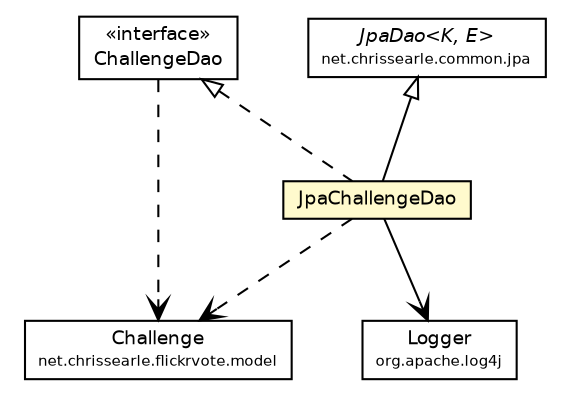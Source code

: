 #!/usr/local/bin/dot
#
# Class diagram 
# Generated by UmlGraph version 4.6 (http://www.spinellis.gr/sw/umlgraph)
#

digraph G {
	edge [fontname="Helvetica",fontsize=10,labelfontname="Helvetica",labelfontsize=10];
	node [fontname="Helvetica",fontsize=10,shape=plaintext];
	// net.chrissearle.flickrvote.model.Challenge
	c3407 [label=<<table border="0" cellborder="1" cellspacing="0" cellpadding="2" port="p" href="../model/Challenge.html">
		<tr><td><table border="0" cellspacing="0" cellpadding="1">
			<tr><td> Challenge </td></tr>
			<tr><td><font point-size="7.0"> net.chrissearle.flickrvote.model </font></td></tr>
		</table></td></tr>
		</table>>, fontname="Helvetica", fontcolor="black", fontsize=9.0];
	// net.chrissearle.flickrvote.dao.JpaChallengeDao
	c3416 [label=<<table border="0" cellborder="1" cellspacing="0" cellpadding="2" port="p" bgcolor="lemonChiffon" href="./JpaChallengeDao.html">
		<tr><td><table border="0" cellspacing="0" cellpadding="1">
			<tr><td> JpaChallengeDao </td></tr>
		</table></td></tr>
		</table>>, fontname="Helvetica", fontcolor="black", fontsize=9.0];
	// net.chrissearle.flickrvote.dao.ChallengeDao
	c3419 [label=<<table border="0" cellborder="1" cellspacing="0" cellpadding="2" port="p" href="./ChallengeDao.html">
		<tr><td><table border="0" cellspacing="0" cellpadding="1">
			<tr><td> &laquo;interface&raquo; </td></tr>
			<tr><td> ChallengeDao </td></tr>
		</table></td></tr>
		</table>>, fontname="Helvetica", fontcolor="black", fontsize=9.0];
	//net.chrissearle.flickrvote.dao.JpaChallengeDao extends net.chrissearle.common.jpa.JpaDao<java.lang.String, net.chrissearle.flickrvote.model.Challenge>
	c3503:p -> c3416:p [dir=back,arrowtail=empty];
	//net.chrissearle.flickrvote.dao.JpaChallengeDao implements net.chrissearle.flickrvote.dao.ChallengeDao
	c3419:p -> c3416:p [dir=back,arrowtail=empty,style=dashed];
	// net.chrissearle.flickrvote.dao.JpaChallengeDao NAVASSOC org.apache.log4j.Logger
	c3416:p -> c3504:p [taillabel="", label="", headlabel="", fontname="Helvetica", fontcolor="black", fontsize=10.0, color="black", arrowhead=open];
	// net.chrissearle.flickrvote.dao.JpaChallengeDao DEPEND net.chrissearle.flickrvote.model.Challenge
	c3416:p -> c3407:p [taillabel="", label="", headlabel="", fontname="Helvetica", fontcolor="black", fontsize=10.0, color="black", arrowhead=open, style=dashed];
	// net.chrissearle.flickrvote.dao.ChallengeDao DEPEND net.chrissearle.flickrvote.model.Challenge
	c3419:p -> c3407:p [taillabel="", label="", headlabel="", fontname="Helvetica", fontcolor="black", fontsize=10.0, color="black", arrowhead=open, style=dashed];
	// org.apache.log4j.Logger
	c3504 [label=<<table border="0" cellborder="1" cellspacing="0" cellpadding="2" port="p">
		<tr><td><table border="0" cellspacing="0" cellpadding="1">
			<tr><td> Logger </td></tr>
			<tr><td><font point-size="7.0"> org.apache.log4j </font></td></tr>
		</table></td></tr>
		</table>>, fontname="Helvetica", fontcolor="black", fontsize=9.0];
	// net.chrissearle.common.jpa.JpaDao<K, E>
	c3503 [label=<<table border="0" cellborder="1" cellspacing="0" cellpadding="2" port="p">
		<tr><td><table border="0" cellspacing="0" cellpadding="1">
			<tr><td><font face="Helvetica-Oblique"> JpaDao&lt;K, E&gt; </font></td></tr>
			<tr><td><font point-size="7.0"> net.chrissearle.common.jpa </font></td></tr>
		</table></td></tr>
		</table>>, fontname="Helvetica", fontcolor="black", fontsize=9.0];
}

